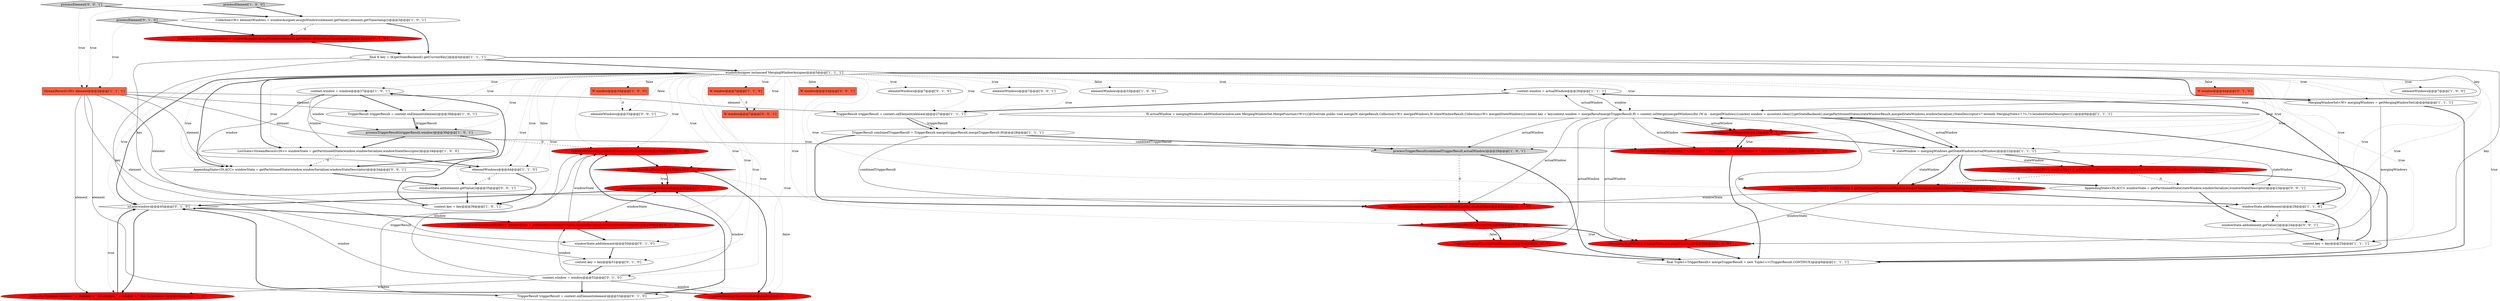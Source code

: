 digraph {
10 [style = filled, label = "context.window = actualWindow@@@26@@@['1', '1', '1']", fillcolor = white, shape = ellipse image = "AAA0AAABBB1BBB"];
37 [style = filled, label = "LOG.info(\"Dropped element \" + element + \" for window \" + window + \" due to lateness.\")@@@46@@@['0', '1', '0']", fillcolor = red, shape = ellipse image = "AAA1AAABBB2BBB"];
23 [style = filled, label = "context.window = window@@@37@@@['1', '0', '1']", fillcolor = white, shape = ellipse image = "AAA0AAABBB1BBB"];
22 [style = filled, label = "MergingWindowSet<W> mergingWindows = getMergingWindowSet()@@@6@@@['1', '1', '1']", fillcolor = white, shape = ellipse image = "AAA0AAABBB1BBB"];
3 [style = filled, label = "W stateWindow = mergingWindows.getStateWindow(actualWindow)@@@22@@@['1', '1', '1']", fillcolor = white, shape = ellipse image = "AAA0AAABBB1BBB"];
45 [style = filled, label = "combinedTriggerResult.isPurge()@@@35@@@['0', '1', '0']", fillcolor = red, shape = diamond image = "AAA1AAABBB2BBB"];
25 [style = filled, label = "final K key = (K)getStateBackend().getCurrentKey()@@@4@@@['1', '1', '1']", fillcolor = white, shape = ellipse image = "AAA0AAABBB1BBB"];
0 [style = filled, label = "elementWindows@@@7@@@['1', '0', '0']", fillcolor = white, shape = ellipse image = "AAA0AAABBB1BBB"];
13 [style = filled, label = "elementWindows@@@44@@@['1', '1', '0']", fillcolor = white, shape = ellipse image = "AAA0AAABBB1BBB"];
17 [style = filled, label = "context.key = key@@@36@@@['1', '0', '1']", fillcolor = white, shape = ellipse image = "AAA0AAABBB1BBB"];
36 [style = filled, label = "isLate(window)@@@45@@@['0', '1', '0']", fillcolor = white, shape = diamond image = "AAA0AAABBB2BBB"];
43 [style = filled, label = "windowState.add(element)@@@50@@@['0', '1', '0']", fillcolor = white, shape = ellipse image = "AAA0AAABBB2BBB"];
15 [style = filled, label = "context.key = key@@@25@@@['1', '1', '1']", fillcolor = white, shape = ellipse image = "AAA0AAABBB1BBB"];
19 [style = filled, label = "processTriggerResult(triggerResult,window)@@@39@@@['1', '0', '1']", fillcolor = lightgray, shape = ellipse image = "AAA0AAABBB1BBB"];
21 [style = filled, label = "windowAssigner instanceof MergingWindowAssigner@@@5@@@['1', '1', '1']", fillcolor = white, shape = diamond image = "AAA0AAABBB1BBB"];
55 [style = filled, label = "AppendingState<IN,ACC> windowState = getPartitionedState(window,windowSerializer,windowStateDescriptor)@@@34@@@['0', '0', '1']", fillcolor = white, shape = ellipse image = "AAA0AAABBB3BBB"];
27 [style = filled, label = "Collection<W> elementWindows = windowAssigner.assignWindows(element.getValue(),element.getTimestamp())@@@3@@@['0', '1', '0']", fillcolor = red, shape = ellipse image = "AAA1AAABBB2BBB"];
42 [style = filled, label = "triggerResult.isPurge()@@@55@@@['0', '1', '0']", fillcolor = red, shape = diamond image = "AAA1AAABBB2BBB"];
44 [style = filled, label = "fireOrContinue(triggerResult,window,windowState)@@@54@@@['0', '1', '0']", fillcolor = red, shape = ellipse image = "AAA1AAABBB2BBB"];
24 [style = filled, label = "ListState<StreamRecord<IN>> windowState = getPartitionedState(stateWindow,windowSerializer,windowStateDescriptor)@@@23@@@['1', '0', '0']", fillcolor = red, shape = ellipse image = "AAA1AAABBB1BBB"];
40 [style = filled, label = "ListState<StreamRecord<IN>> windowState = getPartitionedState(window,windowSerializer,windowStateDescriptor)@@@49@@@['0', '1', '0']", fillcolor = red, shape = ellipse image = "AAA1AAABBB2BBB"];
54 [style = filled, label = "windowState.add(element.getValue())@@@35@@@['0', '0', '1']", fillcolor = white, shape = ellipse image = "AAA0AAABBB3BBB"];
28 [style = filled, label = "ListState<StreamRecord<IN>> windowState = getPartitionedState(stateWindow,windowSerializer,windowStateDescriptor)@@@28@@@['0', '1', '0']", fillcolor = red, shape = ellipse image = "AAA1AAABBB2BBB"];
18 [style = filled, label = "TriggerResult triggerResult = context.onElement(element)@@@38@@@['1', '0', '1']", fillcolor = white, shape = ellipse image = "AAA0AAABBB1BBB"];
12 [style = filled, label = "W actualWindow = mergingWindows.addWindow(window,new MergingWindowSet.MergeFunction<W>(){@Override public void merge(W mergeResult,Collection<W> mergedWindows,W stateWindowResult,Collection<W> mergedStateWindows){context.key = keycontext.window = mergeResultmergeTriggerResult.f0 = context.onMerge(mergedWindows)for (W m : mergedWindows){context.window = mcontext.clear()}getStateBackend().mergePartitionedStates(stateWindowResult,mergedStateWindows,windowSerializer,(StateDescriptor<? extends MergingState<?,?>,?>)windowStateDescriptor)}})@@@9@@@['1', '1', '1']", fillcolor = white, shape = ellipse image = "AAA0AAABBB1BBB"];
16 [style = filled, label = "W window@@@33@@@['1', '0', '0']", fillcolor = tomato, shape = box image = "AAA0AAABBB1BBB"];
26 [style = filled, label = "LOG.info(\"Dropped element \" + element + \" for window \" + actualWindow + \" due to lateness.\")@@@24@@@['0', '1', '0']", fillcolor = red, shape = ellipse image = "AAA1AAABBB2BBB"];
33 [style = filled, label = "fireOrContinue(combinedTriggerResult,actualWindow,windowState)@@@34@@@['0', '1', '0']", fillcolor = red, shape = ellipse image = "AAA1AAABBB2BBB"];
53 [style = filled, label = "windowState.add(element.getValue())@@@24@@@['0', '0', '1']", fillcolor = white, shape = ellipse image = "AAA0AAABBB3BBB"];
4 [style = filled, label = "final Tuple1<TriggerResult> mergeTriggerResult = new Tuple1<>(TriggerResult.CONTINUE)@@@8@@@['1', '1', '1']", fillcolor = white, shape = ellipse image = "AAA0AAABBB1BBB"];
56 [style = filled, label = "elementWindows@@@33@@@['0', '0', '1']", fillcolor = white, shape = ellipse image = "AAA0AAABBB3BBB"];
34 [style = filled, label = "cleanup(window,windowState,null)@@@56@@@['0', '1', '0']", fillcolor = red, shape = ellipse image = "AAA1AAABBB2BBB"];
11 [style = filled, label = "processTriggerResult(combinedTriggerResult,actualWindow)@@@29@@@['1', '0', '1']", fillcolor = lightgray, shape = ellipse image = "AAA0AAABBB1BBB"];
52 [style = filled, label = "W window@@@33@@@['0', '0', '1']", fillcolor = tomato, shape = box image = "AAA0AAABBB3BBB"];
2 [style = filled, label = "TriggerResult combinedTriggerResult = TriggerResult.merge(triggerResult,mergeTriggerResult.f0)@@@28@@@['1', '1', '1']", fillcolor = white, shape = ellipse image = "AAA0AAABBB1BBB"];
51 [style = filled, label = "W window@@@7@@@['0', '0', '1']", fillcolor = tomato, shape = box image = "AAA0AAABBB3BBB"];
50 [style = filled, label = "processElement['0', '0', '1']", fillcolor = lightgray, shape = diamond image = "AAA0AAABBB3BBB"];
31 [style = filled, label = "elementWindows@@@7@@@['0', '1', '0']", fillcolor = white, shape = ellipse image = "AAA0AAABBB2BBB"];
38 [style = filled, label = "context.key = key@@@51@@@['0', '1', '0']", fillcolor = white, shape = ellipse image = "AAA0AAABBB2BBB"];
5 [style = filled, label = "StreamRecord<IN> element@@@2@@@['1', '1', '1']", fillcolor = tomato, shape = box image = "AAA0AAABBB1BBB"];
39 [style = filled, label = "registerCleanupTimer(actualWindow)@@@39@@@['0', '1', '0']", fillcolor = red, shape = ellipse image = "AAA1AAABBB2BBB"];
49 [style = filled, label = "elementWindows@@@7@@@['0', '0', '1']", fillcolor = white, shape = ellipse image = "AAA0AAABBB3BBB"];
20 [style = filled, label = "windowState.add(element)@@@29@@@['1', '1', '0']", fillcolor = white, shape = ellipse image = "AAA0AAABBB1BBB"];
8 [style = filled, label = "elementWindows@@@33@@@['1', '0', '0']", fillcolor = white, shape = ellipse image = "AAA0AAABBB1BBB"];
30 [style = filled, label = "processElement['0', '1', '0']", fillcolor = lightgray, shape = diamond image = "AAA0AAABBB2BBB"];
47 [style = filled, label = "TriggerResult triggerResult = context.onElement(element)@@@53@@@['0', '1', '0']", fillcolor = white, shape = ellipse image = "AAA0AAABBB2BBB"];
1 [style = filled, label = "processElement['1', '0', '0']", fillcolor = lightgray, shape = diamond image = "AAA0AAABBB1BBB"];
32 [style = filled, label = "isLate(actualWindow)@@@23@@@['0', '1', '0']", fillcolor = red, shape = diamond image = "AAA1AAABBB2BBB"];
6 [style = filled, label = "TriggerResult triggerResult = context.onElement(element)@@@27@@@['1', '1', '1']", fillcolor = white, shape = ellipse image = "AAA0AAABBB1BBB"];
46 [style = filled, label = "context.window = window@@@52@@@['0', '1', '0']", fillcolor = white, shape = ellipse image = "AAA0AAABBB2BBB"];
14 [style = filled, label = "Collection<W> elementWindows = windowAssigner.assignWindows(element.getValue(),element.getTimestamp())@@@3@@@['1', '0', '1']", fillcolor = white, shape = ellipse image = "AAA0AAABBB1BBB"];
35 [style = filled, label = "cleanup(actualWindow,windowState,mergingWindows)@@@36@@@['0', '1', '0']", fillcolor = red, shape = ellipse image = "AAA1AAABBB2BBB"];
41 [style = filled, label = "registerCleanupTimer(window)@@@59@@@['0', '1', '0']", fillcolor = red, shape = ellipse image = "AAA1AAABBB2BBB"];
9 [style = filled, label = "ListState<StreamRecord<IN>> windowState = getPartitionedState(window,windowSerializer,windowStateDescriptor)@@@34@@@['1', '0', '0']", fillcolor = white, shape = ellipse image = "AAA0AAABBB1BBB"];
7 [style = filled, label = "W window@@@7@@@['1', '1', '0']", fillcolor = tomato, shape = box image = "AAA0AAABBB1BBB"];
29 [style = filled, label = "W window@@@44@@@['0', '1', '0']", fillcolor = tomato, shape = box image = "AAA0AAABBB2BBB"];
48 [style = filled, label = "AppendingState<IN,ACC> windowState = getPartitionedState(stateWindow,windowSerializer,windowStateDescriptor)@@@23@@@['0', '0', '1']", fillcolor = white, shape = ellipse image = "AAA0AAABBB3BBB"];
30->5 [style = dotted, label="true"];
21->12 [style = dotted, label="true"];
42->41 [style = bold, label=""];
15->10 [style = bold, label=""];
14->25 [style = bold, label=""];
19->55 [style = bold, label=""];
21->11 [style = dotted, label="true"];
21->15 [style = dotted, label="true"];
3->24 [style = bold, label=""];
28->20 [style = bold, label=""];
21->18 [style = dotted, label="true"];
5->43 [style = solid, label="element"];
11->33 [style = dashed, label="0"];
47->44 [style = solid, label="triggerResult"];
21->13 [style = dotted, label="false"];
5->18 [style = solid, label="element"];
21->29 [style = dotted, label="false"];
46->41 [style = solid, label="window"];
3->28 [style = solid, label="stateWindow"];
40->44 [style = solid, label="windowState"];
21->38 [style = dotted, label="true"];
46->37 [style = solid, label="window"];
12->11 [style = solid, label="actualWindow"];
22->4 [style = bold, label=""];
5->13 [style = solid, label="element"];
21->56 [style = dotted, label="false"];
13->17 [style = bold, label=""];
6->2 [style = solid, label="triggerResult"];
21->36 [style = bold, label=""];
21->24 [style = dotted, label="true"];
19->9 [style = bold, label=""];
21->23 [style = dotted, label="true"];
12->26 [style = solid, label="actualWindow"];
21->7 [style = dotted, label="true"];
21->8 [style = dotted, label="false"];
33->45 [style = bold, label=""];
3->48 [style = solid, label="stateWindow"];
23->19 [style = solid, label="window"];
32->3 [style = bold, label=""];
20->15 [style = bold, label=""];
45->35 [style = bold, label=""];
27->25 [style = bold, label=""];
25->21 [style = bold, label=""];
5->47 [style = solid, label="element"];
21->42 [style = dotted, label="true"];
12->10 [style = solid, label="actualWindow"];
21->20 [style = dotted, label="true"];
37->36 [style = bold, label=""];
5->20 [style = solid, label="element"];
21->0 [style = dotted, label="true"];
12->3 [style = solid, label="actualWindow"];
25->17 [style = solid, label="key"];
30->27 [style = bold, label=""];
24->48 [style = dashed, label="0"];
18->19 [style = bold, label=""];
54->17 [style = bold, label=""];
12->33 [style = solid, label="actualWindow"];
21->22 [style = dotted, label="true"];
21->32 [style = dotted, label="true"];
21->17 [style = dotted, label="true"];
26->4 [style = bold, label=""];
32->26 [style = bold, label=""];
39->4 [style = bold, label=""];
21->28 [style = dotted, label="true"];
6->2 [style = bold, label=""];
24->20 [style = bold, label=""];
21->33 [style = dotted, label="true"];
21->48 [style = dotted, label="true"];
25->12 [style = solid, label="key"];
21->9 [style = bold, label=""];
21->9 [style = dotted, label="true"];
21->54 [style = dotted, label="true"];
21->31 [style = dotted, label="true"];
22->35 [style = solid, label="mergingWindows"];
21->22 [style = bold, label=""];
18->19 [style = solid, label="triggerResult"];
34->36 [style = bold, label=""];
21->40 [style = dotted, label="true"];
2->33 [style = bold, label=""];
47->44 [style = bold, label=""];
45->39 [style = dotted, label="false"];
38->46 [style = bold, label=""];
21->52 [style = dotted, label="false"];
21->13 [style = dotted, label="true"];
7->51 [style = dashed, label="0"];
36->37 [style = bold, label=""];
46->44 [style = solid, label="window"];
21->6 [style = dotted, label="true"];
12->39 [style = solid, label="actualWindow"];
9->55 [style = dashed, label="0"];
44->42 [style = bold, label=""];
21->16 [style = dotted, label="false"];
46->36 [style = solid, label="window"];
36->40 [style = bold, label=""];
10->12 [style = solid, label="window"];
2->33 [style = solid, label="combinedTriggerResult"];
21->46 [style = dotted, label="true"];
42->41 [style = dotted, label="false"];
11->4 [style = bold, label=""];
12->32 [style = bold, label=""];
28->35 [style = solid, label="windowState"];
21->2 [style = dotted, label="true"];
50->14 [style = bold, label=""];
21->10 [style = dotted, label="true"];
21->51 [style = dotted, label="true"];
21->49 [style = dotted, label="true"];
5->6 [style = solid, label="element"];
10->6 [style = bold, label=""];
17->23 [style = bold, label=""];
36->37 [style = dotted, label="true"];
24->28 [style = dashed, label="0"];
21->55 [style = bold, label=""];
3->28 [style = bold, label=""];
41->36 [style = bold, label=""];
43->38 [style = bold, label=""];
21->53 [style = dotted, label="true"];
3->24 [style = solid, label="stateWindow"];
21->3 [style = dotted, label="true"];
4->12 [style = bold, label=""];
20->53 [style = dashed, label="0"];
12->3 [style = bold, label=""];
40->43 [style = bold, label=""];
25->15 [style = solid, label="key"];
50->5 [style = dotted, label="true"];
21->45 [style = dotted, label="true"];
42->34 [style = dotted, label="true"];
2->11 [style = bold, label=""];
23->18 [style = bold, label=""];
13->54 [style = dashed, label="0"];
45->39 [style = bold, label=""];
21->43 [style = dotted, label="true"];
21->47 [style = dotted, label="true"];
42->34 [style = bold, label=""];
5->37 [style = solid, label="element"];
15->12 [style = solid, label="key"];
5->26 [style = solid, label="element"];
48->53 [style = bold, label=""];
23->9 [style = solid, label="window"];
25->38 [style = solid, label="key"];
46->47 [style = bold, label=""];
14->27 [style = dashed, label="0"];
21->4 [style = dotted, label="true"];
35->4 [style = bold, label=""];
12->32 [style = solid, label="actualWindow"];
12->35 [style = solid, label="actualWindow"];
21->36 [style = dotted, label="true"];
19->44 [style = dashed, label="0"];
40->34 [style = solid, label="windowState"];
21->55 [style = dotted, label="true"];
16->56 [style = dashed, label="0"];
3->48 [style = bold, label=""];
21->44 [style = dotted, label="true"];
21->19 [style = dotted, label="true"];
45->35 [style = dotted, label="true"];
2->11 [style = solid, label="combinedTriggerResult"];
46->34 [style = solid, label="window"];
53->15 [style = bold, label=""];
1->14 [style = bold, label=""];
32->26 [style = dotted, label="true"];
46->40 [style = solid, label="window"];
55->54 [style = bold, label=""];
28->33 [style = solid, label="windowState"];
23->55 [style = solid, label="window"];
1->5 [style = dotted, label="true"];
9->13 [style = bold, label=""];
}
